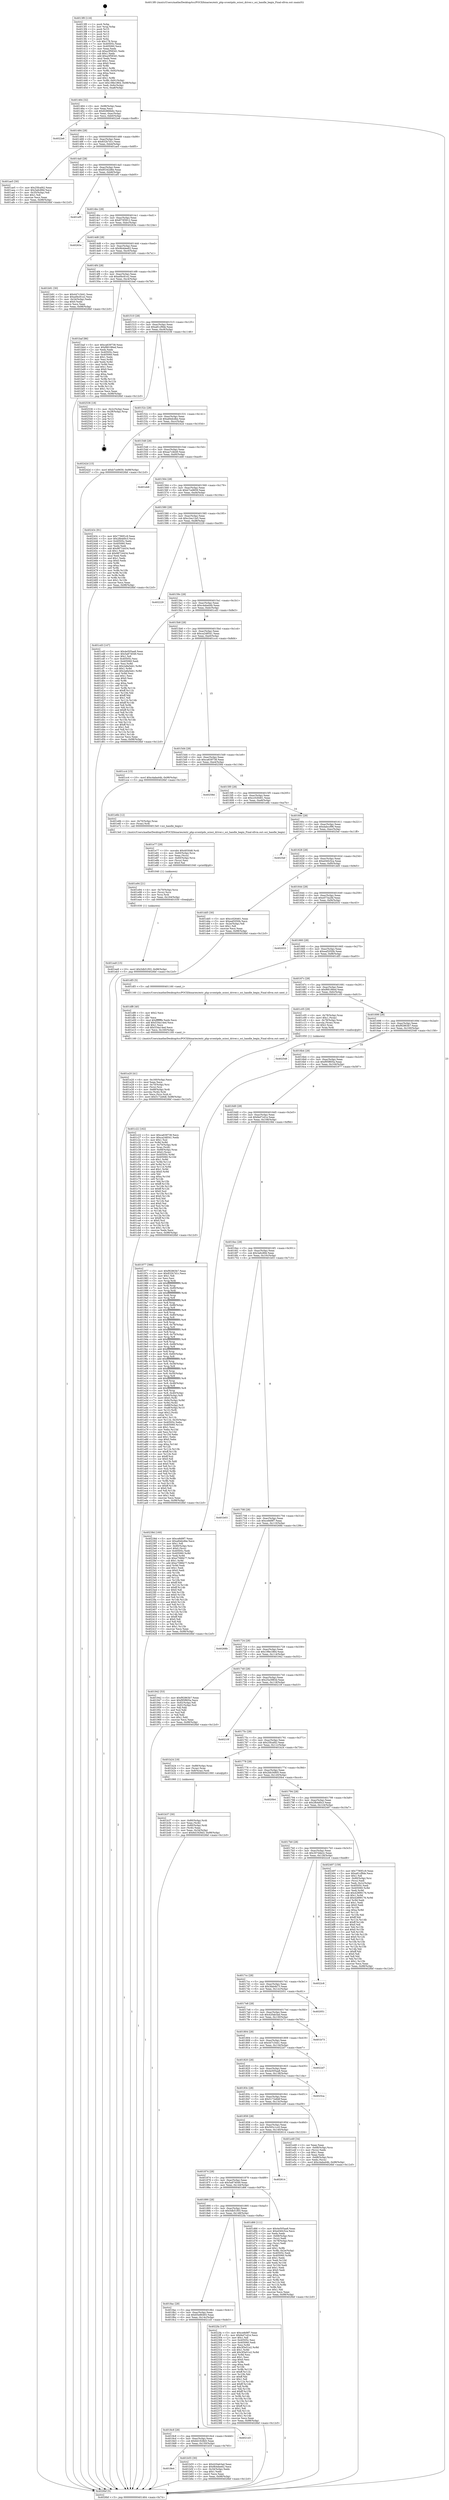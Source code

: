 digraph "0x4013f0" {
  label = "0x4013f0 (/mnt/c/Users/mathe/Desktop/tcc/POCII/binaries/extr_php-srcextpdo_ocioci_driver.c_oci_handle_begin_Final-ollvm.out::main(0))"
  labelloc = "t"
  node[shape=record]

  Entry [label="",width=0.3,height=0.3,shape=circle,fillcolor=black,style=filled]
  "0x401464" [label="{
     0x401464 [32]\l
     | [instrs]\l
     &nbsp;&nbsp;0x401464 \<+6\>: mov -0x98(%rbp),%eax\l
     &nbsp;&nbsp;0x40146a \<+2\>: mov %eax,%ecx\l
     &nbsp;&nbsp;0x40146c \<+6\>: sub $0x82866b6c,%ecx\l
     &nbsp;&nbsp;0x401472 \<+6\>: mov %eax,-0xac(%rbp)\l
     &nbsp;&nbsp;0x401478 \<+6\>: mov %ecx,-0xb0(%rbp)\l
     &nbsp;&nbsp;0x40147e \<+6\>: je 00000000004022e6 \<main+0xef6\>\l
  }"]
  "0x4022e6" [label="{
     0x4022e6\l
  }", style=dashed]
  "0x401484" [label="{
     0x401484 [28]\l
     | [instrs]\l
     &nbsp;&nbsp;0x401484 \<+5\>: jmp 0000000000401489 \<main+0x99\>\l
     &nbsp;&nbsp;0x401489 \<+6\>: mov -0xac(%rbp),%eax\l
     &nbsp;&nbsp;0x40148f \<+5\>: sub $0x832b7d1c,%eax\l
     &nbsp;&nbsp;0x401494 \<+6\>: mov %eax,-0xb4(%rbp)\l
     &nbsp;&nbsp;0x40149a \<+6\>: je 0000000000401ae5 \<main+0x6f5\>\l
  }"]
  Exit [label="",width=0.3,height=0.3,shape=circle,fillcolor=black,style=filled,peripheries=2]
  "0x401ae5" [label="{
     0x401ae5 [30]\l
     | [instrs]\l
     &nbsp;&nbsp;0x401ae5 \<+5\>: mov $0x25fcaf42,%eax\l
     &nbsp;&nbsp;0x401aea \<+5\>: mov $0x3a6c89d,%ecx\l
     &nbsp;&nbsp;0x401aef \<+3\>: mov -0x35(%rbp),%dl\l
     &nbsp;&nbsp;0x401af2 \<+3\>: test $0x1,%dl\l
     &nbsp;&nbsp;0x401af5 \<+3\>: cmovne %ecx,%eax\l
     &nbsp;&nbsp;0x401af8 \<+6\>: mov %eax,-0x98(%rbp)\l
     &nbsp;&nbsp;0x401afe \<+5\>: jmp 00000000004026bf \<main+0x12cf\>\l
  }"]
  "0x4014a0" [label="{
     0x4014a0 [28]\l
     | [instrs]\l
     &nbsp;&nbsp;0x4014a0 \<+5\>: jmp 00000000004014a5 \<main+0xb5\>\l
     &nbsp;&nbsp;0x4014a5 \<+6\>: mov -0xac(%rbp),%eax\l
     &nbsp;&nbsp;0x4014ab \<+5\>: sub $0x85342d6e,%eax\l
     &nbsp;&nbsp;0x4014b0 \<+6\>: mov %eax,-0xb8(%rbp)\l
     &nbsp;&nbsp;0x4014b6 \<+6\>: je 0000000000401ef5 \<main+0xb05\>\l
  }"]
  "0x401ea9" [label="{
     0x401ea9 [15]\l
     | [instrs]\l
     &nbsp;&nbsp;0x401ea9 \<+10\>: movl $0x5db51f03,-0x98(%rbp)\l
     &nbsp;&nbsp;0x401eb3 \<+5\>: jmp 00000000004026bf \<main+0x12cf\>\l
  }"]
  "0x401ef5" [label="{
     0x401ef5\l
  }", style=dashed]
  "0x4014bc" [label="{
     0x4014bc [28]\l
     | [instrs]\l
     &nbsp;&nbsp;0x4014bc \<+5\>: jmp 00000000004014c1 \<main+0xd1\>\l
     &nbsp;&nbsp;0x4014c1 \<+6\>: mov -0xac(%rbp),%eax\l
     &nbsp;&nbsp;0x4014c7 \<+5\>: sub $0x873f3912,%eax\l
     &nbsp;&nbsp;0x4014cc \<+6\>: mov %eax,-0xbc(%rbp)\l
     &nbsp;&nbsp;0x4014d2 \<+6\>: je 000000000040263e \<main+0x124e\>\l
  }"]
  "0x401e94" [label="{
     0x401e94 [21]\l
     | [instrs]\l
     &nbsp;&nbsp;0x401e94 \<+4\>: mov -0x70(%rbp),%rcx\l
     &nbsp;&nbsp;0x401e98 \<+3\>: mov (%rcx),%rcx\l
     &nbsp;&nbsp;0x401e9b \<+3\>: mov %rcx,%rdi\l
     &nbsp;&nbsp;0x401e9e \<+6\>: mov %eax,-0x164(%rbp)\l
     &nbsp;&nbsp;0x401ea4 \<+5\>: call 0000000000401030 \<free@plt\>\l
     | [calls]\l
     &nbsp;&nbsp;0x401030 \{1\} (unknown)\l
  }"]
  "0x40263e" [label="{
     0x40263e\l
  }", style=dashed]
  "0x4014d8" [label="{
     0x4014d8 [28]\l
     | [instrs]\l
     &nbsp;&nbsp;0x4014d8 \<+5\>: jmp 00000000004014dd \<main+0xed\>\l
     &nbsp;&nbsp;0x4014dd \<+6\>: mov -0xac(%rbp),%eax\l
     &nbsp;&nbsp;0x4014e3 \<+5\>: sub $0x9b4dee62,%eax\l
     &nbsp;&nbsp;0x4014e8 \<+6\>: mov %eax,-0xc0(%rbp)\l
     &nbsp;&nbsp;0x4014ee \<+6\>: je 0000000000401b91 \<main+0x7a1\>\l
  }"]
  "0x401e77" [label="{
     0x401e77 [29]\l
     | [instrs]\l
     &nbsp;&nbsp;0x401e77 \<+10\>: movabs $0x4030d6,%rdi\l
     &nbsp;&nbsp;0x401e81 \<+4\>: mov -0x60(%rbp),%rcx\l
     &nbsp;&nbsp;0x401e85 \<+2\>: mov %eax,(%rcx)\l
     &nbsp;&nbsp;0x401e87 \<+4\>: mov -0x60(%rbp),%rcx\l
     &nbsp;&nbsp;0x401e8b \<+2\>: mov (%rcx),%esi\l
     &nbsp;&nbsp;0x401e8d \<+2\>: mov $0x0,%al\l
     &nbsp;&nbsp;0x401e8f \<+5\>: call 0000000000401040 \<printf@plt\>\l
     | [calls]\l
     &nbsp;&nbsp;0x401040 \{1\} (unknown)\l
  }"]
  "0x401b91" [label="{
     0x401b91 [30]\l
     | [instrs]\l
     &nbsp;&nbsp;0x401b91 \<+5\>: mov $0x447c3441,%eax\l
     &nbsp;&nbsp;0x401b96 \<+5\>: mov $0xa0bc81e2,%ecx\l
     &nbsp;&nbsp;0x401b9b \<+3\>: mov -0x34(%rbp),%edx\l
     &nbsp;&nbsp;0x401b9e \<+3\>: cmp $0x0,%edx\l
     &nbsp;&nbsp;0x401ba1 \<+3\>: cmove %ecx,%eax\l
     &nbsp;&nbsp;0x401ba4 \<+6\>: mov %eax,-0x98(%rbp)\l
     &nbsp;&nbsp;0x401baa \<+5\>: jmp 00000000004026bf \<main+0x12cf\>\l
  }"]
  "0x4014f4" [label="{
     0x4014f4 [28]\l
     | [instrs]\l
     &nbsp;&nbsp;0x4014f4 \<+5\>: jmp 00000000004014f9 \<main+0x109\>\l
     &nbsp;&nbsp;0x4014f9 \<+6\>: mov -0xac(%rbp),%eax\l
     &nbsp;&nbsp;0x4014ff \<+5\>: sub $0xa0bc81e2,%eax\l
     &nbsp;&nbsp;0x401504 \<+6\>: mov %eax,-0xc4(%rbp)\l
     &nbsp;&nbsp;0x40150a \<+6\>: je 0000000000401baf \<main+0x7bf\>\l
  }"]
  "0x401e20" [label="{
     0x401e20 [41]\l
     | [instrs]\l
     &nbsp;&nbsp;0x401e20 \<+6\>: mov -0x160(%rbp),%ecx\l
     &nbsp;&nbsp;0x401e26 \<+3\>: imul %eax,%ecx\l
     &nbsp;&nbsp;0x401e29 \<+4\>: mov -0x70(%rbp),%rsi\l
     &nbsp;&nbsp;0x401e2d \<+3\>: mov (%rsi),%rsi\l
     &nbsp;&nbsp;0x401e30 \<+4\>: mov -0x68(%rbp),%rdi\l
     &nbsp;&nbsp;0x401e34 \<+3\>: movslq (%rdi),%rdi\l
     &nbsp;&nbsp;0x401e37 \<+3\>: mov %ecx,(%rsi,%rdi,4)\l
     &nbsp;&nbsp;0x401e3a \<+10\>: movl $0x5172e6df,-0x98(%rbp)\l
     &nbsp;&nbsp;0x401e44 \<+5\>: jmp 00000000004026bf \<main+0x12cf\>\l
  }"]
  "0x401baf" [label="{
     0x401baf [86]\l
     | [instrs]\l
     &nbsp;&nbsp;0x401baf \<+5\>: mov $0xca639738,%eax\l
     &nbsp;&nbsp;0x401bb4 \<+5\>: mov $0xf66186ed,%ecx\l
     &nbsp;&nbsp;0x401bb9 \<+2\>: xor %edx,%edx\l
     &nbsp;&nbsp;0x401bbb \<+7\>: mov 0x40505c,%esi\l
     &nbsp;&nbsp;0x401bc2 \<+7\>: mov 0x405060,%edi\l
     &nbsp;&nbsp;0x401bc9 \<+3\>: sub $0x1,%edx\l
     &nbsp;&nbsp;0x401bcc \<+3\>: mov %esi,%r8d\l
     &nbsp;&nbsp;0x401bcf \<+3\>: add %edx,%r8d\l
     &nbsp;&nbsp;0x401bd2 \<+4\>: imul %r8d,%esi\l
     &nbsp;&nbsp;0x401bd6 \<+3\>: and $0x1,%esi\l
     &nbsp;&nbsp;0x401bd9 \<+3\>: cmp $0x0,%esi\l
     &nbsp;&nbsp;0x401bdc \<+4\>: sete %r9b\l
     &nbsp;&nbsp;0x401be0 \<+3\>: cmp $0xa,%edi\l
     &nbsp;&nbsp;0x401be3 \<+4\>: setl %r10b\l
     &nbsp;&nbsp;0x401be7 \<+3\>: mov %r9b,%r11b\l
     &nbsp;&nbsp;0x401bea \<+3\>: and %r10b,%r11b\l
     &nbsp;&nbsp;0x401bed \<+3\>: xor %r10b,%r9b\l
     &nbsp;&nbsp;0x401bf0 \<+3\>: or %r9b,%r11b\l
     &nbsp;&nbsp;0x401bf3 \<+4\>: test $0x1,%r11b\l
     &nbsp;&nbsp;0x401bf7 \<+3\>: cmovne %ecx,%eax\l
     &nbsp;&nbsp;0x401bfa \<+6\>: mov %eax,-0x98(%rbp)\l
     &nbsp;&nbsp;0x401c00 \<+5\>: jmp 00000000004026bf \<main+0x12cf\>\l
  }"]
  "0x401510" [label="{
     0x401510 [28]\l
     | [instrs]\l
     &nbsp;&nbsp;0x401510 \<+5\>: jmp 0000000000401515 \<main+0x125\>\l
     &nbsp;&nbsp;0x401515 \<+6\>: mov -0xac(%rbp),%eax\l
     &nbsp;&nbsp;0x40151b \<+5\>: sub $0xa81cf9de,%eax\l
     &nbsp;&nbsp;0x401520 \<+6\>: mov %eax,-0xc8(%rbp)\l
     &nbsp;&nbsp;0x401526 \<+6\>: je 0000000000402536 \<main+0x1146\>\l
  }"]
  "0x401df8" [label="{
     0x401df8 [40]\l
     | [instrs]\l
     &nbsp;&nbsp;0x401df8 \<+5\>: mov $0x2,%ecx\l
     &nbsp;&nbsp;0x401dfd \<+1\>: cltd\l
     &nbsp;&nbsp;0x401dfe \<+2\>: idiv %ecx\l
     &nbsp;&nbsp;0x401e00 \<+6\>: imul $0xfffffffe,%edx,%ecx\l
     &nbsp;&nbsp;0x401e06 \<+6\>: add $0x534a14ed,%ecx\l
     &nbsp;&nbsp;0x401e0c \<+3\>: add $0x1,%ecx\l
     &nbsp;&nbsp;0x401e0f \<+6\>: sub $0x534a14ed,%ecx\l
     &nbsp;&nbsp;0x401e15 \<+6\>: mov %ecx,-0x160(%rbp)\l
     &nbsp;&nbsp;0x401e1b \<+5\>: call 0000000000401160 \<next_i\>\l
     | [calls]\l
     &nbsp;&nbsp;0x401160 \{1\} (/mnt/c/Users/mathe/Desktop/tcc/POCII/binaries/extr_php-srcextpdo_ocioci_driver.c_oci_handle_begin_Final-ollvm.out::next_i)\l
  }"]
  "0x402536" [label="{
     0x402536 [18]\l
     | [instrs]\l
     &nbsp;&nbsp;0x402536 \<+3\>: mov -0x2c(%rbp),%eax\l
     &nbsp;&nbsp;0x402539 \<+4\>: lea -0x28(%rbp),%rsp\l
     &nbsp;&nbsp;0x40253d \<+1\>: pop %rbx\l
     &nbsp;&nbsp;0x40253e \<+2\>: pop %r12\l
     &nbsp;&nbsp;0x402540 \<+2\>: pop %r13\l
     &nbsp;&nbsp;0x402542 \<+2\>: pop %r14\l
     &nbsp;&nbsp;0x402544 \<+2\>: pop %r15\l
     &nbsp;&nbsp;0x402546 \<+1\>: pop %rbp\l
     &nbsp;&nbsp;0x402547 \<+1\>: ret\l
  }"]
  "0x40152c" [label="{
     0x40152c [28]\l
     | [instrs]\l
     &nbsp;&nbsp;0x40152c \<+5\>: jmp 0000000000401531 \<main+0x141\>\l
     &nbsp;&nbsp;0x401531 \<+6\>: mov -0xac(%rbp),%eax\l
     &nbsp;&nbsp;0x401537 \<+5\>: sub $0xa84dcdbe,%eax\l
     &nbsp;&nbsp;0x40153c \<+6\>: mov %eax,-0xcc(%rbp)\l
     &nbsp;&nbsp;0x401542 \<+6\>: je 000000000040242d \<main+0x103d\>\l
  }"]
  "0x401c22" [label="{
     0x401c22 [162]\l
     | [instrs]\l
     &nbsp;&nbsp;0x401c22 \<+5\>: mov $0xca639738,%ecx\l
     &nbsp;&nbsp;0x401c27 \<+5\>: mov $0xca248541,%edx\l
     &nbsp;&nbsp;0x401c2c \<+3\>: mov $0x1,%sil\l
     &nbsp;&nbsp;0x401c2f \<+3\>: xor %r8d,%r8d\l
     &nbsp;&nbsp;0x401c32 \<+4\>: mov -0x70(%rbp),%rdi\l
     &nbsp;&nbsp;0x401c36 \<+3\>: mov %rax,(%rdi)\l
     &nbsp;&nbsp;0x401c39 \<+4\>: mov -0x68(%rbp),%rax\l
     &nbsp;&nbsp;0x401c3d \<+6\>: movl $0x0,(%rax)\l
     &nbsp;&nbsp;0x401c43 \<+8\>: mov 0x40505c,%r9d\l
     &nbsp;&nbsp;0x401c4b \<+8\>: mov 0x405060,%r10d\l
     &nbsp;&nbsp;0x401c53 \<+4\>: sub $0x1,%r8d\l
     &nbsp;&nbsp;0x401c57 \<+3\>: mov %r9d,%r11d\l
     &nbsp;&nbsp;0x401c5a \<+3\>: add %r8d,%r11d\l
     &nbsp;&nbsp;0x401c5d \<+4\>: imul %r11d,%r9d\l
     &nbsp;&nbsp;0x401c61 \<+4\>: and $0x1,%r9d\l
     &nbsp;&nbsp;0x401c65 \<+4\>: cmp $0x0,%r9d\l
     &nbsp;&nbsp;0x401c69 \<+3\>: sete %bl\l
     &nbsp;&nbsp;0x401c6c \<+4\>: cmp $0xa,%r10d\l
     &nbsp;&nbsp;0x401c70 \<+4\>: setl %r14b\l
     &nbsp;&nbsp;0x401c74 \<+3\>: mov %bl,%r15b\l
     &nbsp;&nbsp;0x401c77 \<+4\>: xor $0xff,%r15b\l
     &nbsp;&nbsp;0x401c7b \<+3\>: mov %r14b,%r12b\l
     &nbsp;&nbsp;0x401c7e \<+4\>: xor $0xff,%r12b\l
     &nbsp;&nbsp;0x401c82 \<+4\>: xor $0x0,%sil\l
     &nbsp;&nbsp;0x401c86 \<+3\>: mov %r15b,%r13b\l
     &nbsp;&nbsp;0x401c89 \<+4\>: and $0x0,%r13b\l
     &nbsp;&nbsp;0x401c8d \<+3\>: and %sil,%bl\l
     &nbsp;&nbsp;0x401c90 \<+3\>: mov %r12b,%al\l
     &nbsp;&nbsp;0x401c93 \<+2\>: and $0x0,%al\l
     &nbsp;&nbsp;0x401c95 \<+3\>: and %sil,%r14b\l
     &nbsp;&nbsp;0x401c98 \<+3\>: or %bl,%r13b\l
     &nbsp;&nbsp;0x401c9b \<+3\>: or %r14b,%al\l
     &nbsp;&nbsp;0x401c9e \<+3\>: xor %al,%r13b\l
     &nbsp;&nbsp;0x401ca1 \<+3\>: or %r12b,%r15b\l
     &nbsp;&nbsp;0x401ca4 \<+4\>: xor $0xff,%r15b\l
     &nbsp;&nbsp;0x401ca8 \<+4\>: or $0x0,%sil\l
     &nbsp;&nbsp;0x401cac \<+3\>: and %sil,%r15b\l
     &nbsp;&nbsp;0x401caf \<+3\>: or %r15b,%r13b\l
     &nbsp;&nbsp;0x401cb2 \<+4\>: test $0x1,%r13b\l
     &nbsp;&nbsp;0x401cb6 \<+3\>: cmovne %edx,%ecx\l
     &nbsp;&nbsp;0x401cb9 \<+6\>: mov %ecx,-0x98(%rbp)\l
     &nbsp;&nbsp;0x401cbf \<+5\>: jmp 00000000004026bf \<main+0x12cf\>\l
  }"]
  "0x40242d" [label="{
     0x40242d [15]\l
     | [instrs]\l
     &nbsp;&nbsp;0x40242d \<+10\>: movl $0xb7ce9659,-0x98(%rbp)\l
     &nbsp;&nbsp;0x402437 \<+5\>: jmp 00000000004026bf \<main+0x12cf\>\l
  }"]
  "0x401548" [label="{
     0x401548 [28]\l
     | [instrs]\l
     &nbsp;&nbsp;0x401548 \<+5\>: jmp 000000000040154d \<main+0x15d\>\l
     &nbsp;&nbsp;0x40154d \<+6\>: mov -0xac(%rbp),%eax\l
     &nbsp;&nbsp;0x401553 \<+5\>: sub $0xaa7c4b49,%eax\l
     &nbsp;&nbsp;0x401558 \<+6\>: mov %eax,-0xd0(%rbp)\l
     &nbsp;&nbsp;0x40155e \<+6\>: je 0000000000401eb8 \<main+0xac8\>\l
  }"]
  "0x4018e4" [label="{
     0x4018e4\l
  }", style=dashed]
  "0x401eb8" [label="{
     0x401eb8\l
  }", style=dashed]
  "0x401564" [label="{
     0x401564 [28]\l
     | [instrs]\l
     &nbsp;&nbsp;0x401564 \<+5\>: jmp 0000000000401569 \<main+0x179\>\l
     &nbsp;&nbsp;0x401569 \<+6\>: mov -0xac(%rbp),%eax\l
     &nbsp;&nbsp;0x40156f \<+5\>: sub $0xb7ce9659,%eax\l
     &nbsp;&nbsp;0x401574 \<+6\>: mov %eax,-0xd4(%rbp)\l
     &nbsp;&nbsp;0x40157a \<+6\>: je 000000000040243c \<main+0x104c\>\l
  }"]
  "0x401b55" [label="{
     0x401b55 [30]\l
     | [instrs]\l
     &nbsp;&nbsp;0x401b55 \<+5\>: mov $0x420ab3ad,%eax\l
     &nbsp;&nbsp;0x401b5a \<+5\>: mov $0x9b4dee62,%ecx\l
     &nbsp;&nbsp;0x401b5f \<+3\>: mov -0x34(%rbp),%edx\l
     &nbsp;&nbsp;0x401b62 \<+3\>: cmp $0x1,%edx\l
     &nbsp;&nbsp;0x401b65 \<+3\>: cmovl %ecx,%eax\l
     &nbsp;&nbsp;0x401b68 \<+6\>: mov %eax,-0x98(%rbp)\l
     &nbsp;&nbsp;0x401b6e \<+5\>: jmp 00000000004026bf \<main+0x12cf\>\l
  }"]
  "0x40243c" [label="{
     0x40243c [91]\l
     | [instrs]\l
     &nbsp;&nbsp;0x40243c \<+5\>: mov $0x7780f1c9,%eax\l
     &nbsp;&nbsp;0x402441 \<+5\>: mov $0x2fb4d0c3,%ecx\l
     &nbsp;&nbsp;0x402446 \<+7\>: mov 0x40505c,%edx\l
     &nbsp;&nbsp;0x40244d \<+7\>: mov 0x405060,%esi\l
     &nbsp;&nbsp;0x402454 \<+2\>: mov %edx,%edi\l
     &nbsp;&nbsp;0x402456 \<+6\>: add $0x98724434,%edi\l
     &nbsp;&nbsp;0x40245c \<+3\>: sub $0x1,%edi\l
     &nbsp;&nbsp;0x40245f \<+6\>: sub $0x98724434,%edi\l
     &nbsp;&nbsp;0x402465 \<+3\>: imul %edi,%edx\l
     &nbsp;&nbsp;0x402468 \<+3\>: and $0x1,%edx\l
     &nbsp;&nbsp;0x40246b \<+3\>: cmp $0x0,%edx\l
     &nbsp;&nbsp;0x40246e \<+4\>: sete %r8b\l
     &nbsp;&nbsp;0x402472 \<+3\>: cmp $0xa,%esi\l
     &nbsp;&nbsp;0x402475 \<+4\>: setl %r9b\l
     &nbsp;&nbsp;0x402479 \<+3\>: mov %r8b,%r10b\l
     &nbsp;&nbsp;0x40247c \<+3\>: and %r9b,%r10b\l
     &nbsp;&nbsp;0x40247f \<+3\>: xor %r9b,%r8b\l
     &nbsp;&nbsp;0x402482 \<+3\>: or %r8b,%r10b\l
     &nbsp;&nbsp;0x402485 \<+4\>: test $0x1,%r10b\l
     &nbsp;&nbsp;0x402489 \<+3\>: cmovne %ecx,%eax\l
     &nbsp;&nbsp;0x40248c \<+6\>: mov %eax,-0x98(%rbp)\l
     &nbsp;&nbsp;0x402492 \<+5\>: jmp 00000000004026bf \<main+0x12cf\>\l
  }"]
  "0x401580" [label="{
     0x401580 [28]\l
     | [instrs]\l
     &nbsp;&nbsp;0x401580 \<+5\>: jmp 0000000000401585 \<main+0x195\>\l
     &nbsp;&nbsp;0x401585 \<+6\>: mov -0xac(%rbp),%eax\l
     &nbsp;&nbsp;0x40158b \<+5\>: sub $0xc2ee12e5,%eax\l
     &nbsp;&nbsp;0x401590 \<+6\>: mov %eax,-0xd8(%rbp)\l
     &nbsp;&nbsp;0x401596 \<+6\>: je 0000000000402229 \<main+0xe39\>\l
  }"]
  "0x4018c8" [label="{
     0x4018c8 [28]\l
     | [instrs]\l
     &nbsp;&nbsp;0x4018c8 \<+5\>: jmp 00000000004018cd \<main+0x4dd\>\l
     &nbsp;&nbsp;0x4018cd \<+6\>: mov -0xac(%rbp),%eax\l
     &nbsp;&nbsp;0x4018d3 \<+5\>: sub $0x6d1928d3,%eax\l
     &nbsp;&nbsp;0x4018d8 \<+6\>: mov %eax,-0x150(%rbp)\l
     &nbsp;&nbsp;0x4018de \<+6\>: je 0000000000401b55 \<main+0x765\>\l
  }"]
  "0x402229" [label="{
     0x402229\l
  }", style=dashed]
  "0x40159c" [label="{
     0x40159c [28]\l
     | [instrs]\l
     &nbsp;&nbsp;0x40159c \<+5\>: jmp 00000000004015a1 \<main+0x1b1\>\l
     &nbsp;&nbsp;0x4015a1 \<+6\>: mov -0xac(%rbp),%eax\l
     &nbsp;&nbsp;0x4015a7 \<+5\>: sub $0xc4aba44b,%eax\l
     &nbsp;&nbsp;0x4015ac \<+6\>: mov %eax,-0xdc(%rbp)\l
     &nbsp;&nbsp;0x4015b2 \<+6\>: je 0000000000401cd3 \<main+0x8e3\>\l
  }"]
  "0x4021d3" [label="{
     0x4021d3\l
  }", style=dashed]
  "0x401cd3" [label="{
     0x401cd3 [147]\l
     | [instrs]\l
     &nbsp;&nbsp;0x401cd3 \<+5\>: mov $0x4e505aa8,%eax\l
     &nbsp;&nbsp;0x401cd8 \<+5\>: mov $0x5a874049,%ecx\l
     &nbsp;&nbsp;0x401cdd \<+2\>: mov $0x1,%dl\l
     &nbsp;&nbsp;0x401cdf \<+7\>: mov 0x40505c,%esi\l
     &nbsp;&nbsp;0x401ce6 \<+7\>: mov 0x405060,%edi\l
     &nbsp;&nbsp;0x401ced \<+3\>: mov %esi,%r8d\l
     &nbsp;&nbsp;0x401cf0 \<+7\>: sub $0x2a8a5eb1,%r8d\l
     &nbsp;&nbsp;0x401cf7 \<+4\>: sub $0x1,%r8d\l
     &nbsp;&nbsp;0x401cfb \<+7\>: add $0x2a8a5eb1,%r8d\l
     &nbsp;&nbsp;0x401d02 \<+4\>: imul %r8d,%esi\l
     &nbsp;&nbsp;0x401d06 \<+3\>: and $0x1,%esi\l
     &nbsp;&nbsp;0x401d09 \<+3\>: cmp $0x0,%esi\l
     &nbsp;&nbsp;0x401d0c \<+4\>: sete %r9b\l
     &nbsp;&nbsp;0x401d10 \<+3\>: cmp $0xa,%edi\l
     &nbsp;&nbsp;0x401d13 \<+4\>: setl %r10b\l
     &nbsp;&nbsp;0x401d17 \<+3\>: mov %r9b,%r11b\l
     &nbsp;&nbsp;0x401d1a \<+4\>: xor $0xff,%r11b\l
     &nbsp;&nbsp;0x401d1e \<+3\>: mov %r10b,%bl\l
     &nbsp;&nbsp;0x401d21 \<+3\>: xor $0xff,%bl\l
     &nbsp;&nbsp;0x401d24 \<+3\>: xor $0x1,%dl\l
     &nbsp;&nbsp;0x401d27 \<+3\>: mov %r11b,%r14b\l
     &nbsp;&nbsp;0x401d2a \<+4\>: and $0xff,%r14b\l
     &nbsp;&nbsp;0x401d2e \<+3\>: and %dl,%r9b\l
     &nbsp;&nbsp;0x401d31 \<+3\>: mov %bl,%r15b\l
     &nbsp;&nbsp;0x401d34 \<+4\>: and $0xff,%r15b\l
     &nbsp;&nbsp;0x401d38 \<+3\>: and %dl,%r10b\l
     &nbsp;&nbsp;0x401d3b \<+3\>: or %r9b,%r14b\l
     &nbsp;&nbsp;0x401d3e \<+3\>: or %r10b,%r15b\l
     &nbsp;&nbsp;0x401d41 \<+3\>: xor %r15b,%r14b\l
     &nbsp;&nbsp;0x401d44 \<+3\>: or %bl,%r11b\l
     &nbsp;&nbsp;0x401d47 \<+4\>: xor $0xff,%r11b\l
     &nbsp;&nbsp;0x401d4b \<+3\>: or $0x1,%dl\l
     &nbsp;&nbsp;0x401d4e \<+3\>: and %dl,%r11b\l
     &nbsp;&nbsp;0x401d51 \<+3\>: or %r11b,%r14b\l
     &nbsp;&nbsp;0x401d54 \<+4\>: test $0x1,%r14b\l
     &nbsp;&nbsp;0x401d58 \<+3\>: cmovne %ecx,%eax\l
     &nbsp;&nbsp;0x401d5b \<+6\>: mov %eax,-0x98(%rbp)\l
     &nbsp;&nbsp;0x401d61 \<+5\>: jmp 00000000004026bf \<main+0x12cf\>\l
  }"]
  "0x4015b8" [label="{
     0x4015b8 [28]\l
     | [instrs]\l
     &nbsp;&nbsp;0x4015b8 \<+5\>: jmp 00000000004015bd \<main+0x1cd\>\l
     &nbsp;&nbsp;0x4015bd \<+6\>: mov -0xac(%rbp),%eax\l
     &nbsp;&nbsp;0x4015c3 \<+5\>: sub $0xca248541,%eax\l
     &nbsp;&nbsp;0x4015c8 \<+6\>: mov %eax,-0xe0(%rbp)\l
     &nbsp;&nbsp;0x4015ce \<+6\>: je 0000000000401cc4 \<main+0x8d4\>\l
  }"]
  "0x4018ac" [label="{
     0x4018ac [28]\l
     | [instrs]\l
     &nbsp;&nbsp;0x4018ac \<+5\>: jmp 00000000004018b1 \<main+0x4c1\>\l
     &nbsp;&nbsp;0x4018b1 \<+6\>: mov -0xac(%rbp),%eax\l
     &nbsp;&nbsp;0x4018b7 \<+5\>: sub $0x65e86493,%eax\l
     &nbsp;&nbsp;0x4018bc \<+6\>: mov %eax,-0x14c(%rbp)\l
     &nbsp;&nbsp;0x4018c2 \<+6\>: je 00000000004021d3 \<main+0xde3\>\l
  }"]
  "0x401cc4" [label="{
     0x401cc4 [15]\l
     | [instrs]\l
     &nbsp;&nbsp;0x401cc4 \<+10\>: movl $0xc4aba44b,-0x98(%rbp)\l
     &nbsp;&nbsp;0x401cce \<+5\>: jmp 00000000004026bf \<main+0x12cf\>\l
  }"]
  "0x4015d4" [label="{
     0x4015d4 [28]\l
     | [instrs]\l
     &nbsp;&nbsp;0x4015d4 \<+5\>: jmp 00000000004015d9 \<main+0x1e9\>\l
     &nbsp;&nbsp;0x4015d9 \<+6\>: mov -0xac(%rbp),%eax\l
     &nbsp;&nbsp;0x4015df \<+5\>: sub $0xca639738,%eax\l
     &nbsp;&nbsp;0x4015e4 \<+6\>: mov %eax,-0xe4(%rbp)\l
     &nbsp;&nbsp;0x4015ea \<+6\>: je 000000000040258d \<main+0x119d\>\l
  }"]
  "0x4022fa" [label="{
     0x4022fa [147]\l
     | [instrs]\l
     &nbsp;&nbsp;0x4022fa \<+5\>: mov $0xce8d9f7,%eax\l
     &nbsp;&nbsp;0x4022ff \<+5\>: mov $0xfed7cd1e,%ecx\l
     &nbsp;&nbsp;0x402304 \<+2\>: mov $0x1,%dl\l
     &nbsp;&nbsp;0x402306 \<+7\>: mov 0x40505c,%esi\l
     &nbsp;&nbsp;0x40230d \<+7\>: mov 0x405060,%edi\l
     &nbsp;&nbsp;0x402314 \<+3\>: mov %esi,%r8d\l
     &nbsp;&nbsp;0x402317 \<+7\>: sub $0x3f3e51e2,%r8d\l
     &nbsp;&nbsp;0x40231e \<+4\>: sub $0x1,%r8d\l
     &nbsp;&nbsp;0x402322 \<+7\>: add $0x3f3e51e2,%r8d\l
     &nbsp;&nbsp;0x402329 \<+4\>: imul %r8d,%esi\l
     &nbsp;&nbsp;0x40232d \<+3\>: and $0x1,%esi\l
     &nbsp;&nbsp;0x402330 \<+3\>: cmp $0x0,%esi\l
     &nbsp;&nbsp;0x402333 \<+4\>: sete %r9b\l
     &nbsp;&nbsp;0x402337 \<+3\>: cmp $0xa,%edi\l
     &nbsp;&nbsp;0x40233a \<+4\>: setl %r10b\l
     &nbsp;&nbsp;0x40233e \<+3\>: mov %r9b,%r11b\l
     &nbsp;&nbsp;0x402341 \<+4\>: xor $0xff,%r11b\l
     &nbsp;&nbsp;0x402345 \<+3\>: mov %r10b,%bl\l
     &nbsp;&nbsp;0x402348 \<+3\>: xor $0xff,%bl\l
     &nbsp;&nbsp;0x40234b \<+3\>: xor $0x1,%dl\l
     &nbsp;&nbsp;0x40234e \<+3\>: mov %r11b,%r14b\l
     &nbsp;&nbsp;0x402351 \<+4\>: and $0xff,%r14b\l
     &nbsp;&nbsp;0x402355 \<+3\>: and %dl,%r9b\l
     &nbsp;&nbsp;0x402358 \<+3\>: mov %bl,%r15b\l
     &nbsp;&nbsp;0x40235b \<+4\>: and $0xff,%r15b\l
     &nbsp;&nbsp;0x40235f \<+3\>: and %dl,%r10b\l
     &nbsp;&nbsp;0x402362 \<+3\>: or %r9b,%r14b\l
     &nbsp;&nbsp;0x402365 \<+3\>: or %r10b,%r15b\l
     &nbsp;&nbsp;0x402368 \<+3\>: xor %r15b,%r14b\l
     &nbsp;&nbsp;0x40236b \<+3\>: or %bl,%r11b\l
     &nbsp;&nbsp;0x40236e \<+4\>: xor $0xff,%r11b\l
     &nbsp;&nbsp;0x402372 \<+3\>: or $0x1,%dl\l
     &nbsp;&nbsp;0x402375 \<+3\>: and %dl,%r11b\l
     &nbsp;&nbsp;0x402378 \<+3\>: or %r11b,%r14b\l
     &nbsp;&nbsp;0x40237b \<+4\>: test $0x1,%r14b\l
     &nbsp;&nbsp;0x40237f \<+3\>: cmovne %ecx,%eax\l
     &nbsp;&nbsp;0x402382 \<+6\>: mov %eax,-0x98(%rbp)\l
     &nbsp;&nbsp;0x402388 \<+5\>: jmp 00000000004026bf \<main+0x12cf\>\l
  }"]
  "0x40258d" [label="{
     0x40258d\l
  }", style=dashed]
  "0x4015f0" [label="{
     0x4015f0 [28]\l
     | [instrs]\l
     &nbsp;&nbsp;0x4015f0 \<+5\>: jmp 00000000004015f5 \<main+0x205\>\l
     &nbsp;&nbsp;0x4015f5 \<+6\>: mov -0xac(%rbp),%eax\l
     &nbsp;&nbsp;0x4015fb \<+5\>: sub $0xcc026461,%eax\l
     &nbsp;&nbsp;0x401600 \<+6\>: mov %eax,-0xe8(%rbp)\l
     &nbsp;&nbsp;0x401606 \<+6\>: je 0000000000401e6b \<main+0xa7b\>\l
  }"]
  "0x401890" [label="{
     0x401890 [28]\l
     | [instrs]\l
     &nbsp;&nbsp;0x401890 \<+5\>: jmp 0000000000401895 \<main+0x4a5\>\l
     &nbsp;&nbsp;0x401895 \<+6\>: mov -0xac(%rbp),%eax\l
     &nbsp;&nbsp;0x40189b \<+5\>: sub $0x5db51f03,%eax\l
     &nbsp;&nbsp;0x4018a0 \<+6\>: mov %eax,-0x148(%rbp)\l
     &nbsp;&nbsp;0x4018a6 \<+6\>: je 00000000004022fa \<main+0xf0a\>\l
  }"]
  "0x401e6b" [label="{
     0x401e6b [12]\l
     | [instrs]\l
     &nbsp;&nbsp;0x401e6b \<+4\>: mov -0x70(%rbp),%rax\l
     &nbsp;&nbsp;0x401e6f \<+3\>: mov (%rax),%rdi\l
     &nbsp;&nbsp;0x401e72 \<+5\>: call 00000000004013e0 \<oci_handle_begin\>\l
     | [calls]\l
     &nbsp;&nbsp;0x4013e0 \{1\} (/mnt/c/Users/mathe/Desktop/tcc/POCII/binaries/extr_php-srcextpdo_ocioci_driver.c_oci_handle_begin_Final-ollvm.out::oci_handle_begin)\l
  }"]
  "0x40160c" [label="{
     0x40160c [28]\l
     | [instrs]\l
     &nbsp;&nbsp;0x40160c \<+5\>: jmp 0000000000401611 \<main+0x221\>\l
     &nbsp;&nbsp;0x401611 \<+6\>: mov -0xac(%rbp),%eax\l
     &nbsp;&nbsp;0x401617 \<+5\>: sub $0xdabccf96,%eax\l
     &nbsp;&nbsp;0x40161c \<+6\>: mov %eax,-0xec(%rbp)\l
     &nbsp;&nbsp;0x401622 \<+6\>: je 00000000004025ef \<main+0x11ff\>\l
  }"]
  "0x401d66" [label="{
     0x401d66 [111]\l
     | [instrs]\l
     &nbsp;&nbsp;0x401d66 \<+5\>: mov $0x4e505aa8,%eax\l
     &nbsp;&nbsp;0x401d6b \<+5\>: mov $0xe040c5ca,%ecx\l
     &nbsp;&nbsp;0x401d70 \<+2\>: xor %edx,%edx\l
     &nbsp;&nbsp;0x401d72 \<+4\>: mov -0x68(%rbp),%rsi\l
     &nbsp;&nbsp;0x401d76 \<+2\>: mov (%rsi),%edi\l
     &nbsp;&nbsp;0x401d78 \<+4\>: mov -0x78(%rbp),%rsi\l
     &nbsp;&nbsp;0x401d7c \<+2\>: cmp (%rsi),%edi\l
     &nbsp;&nbsp;0x401d7e \<+4\>: setl %r8b\l
     &nbsp;&nbsp;0x401d82 \<+4\>: and $0x1,%r8b\l
     &nbsp;&nbsp;0x401d86 \<+4\>: mov %r8b,-0x2e(%rbp)\l
     &nbsp;&nbsp;0x401d8a \<+7\>: mov 0x40505c,%edi\l
     &nbsp;&nbsp;0x401d91 \<+8\>: mov 0x405060,%r9d\l
     &nbsp;&nbsp;0x401d99 \<+3\>: sub $0x1,%edx\l
     &nbsp;&nbsp;0x401d9c \<+3\>: mov %edi,%r10d\l
     &nbsp;&nbsp;0x401d9f \<+3\>: add %edx,%r10d\l
     &nbsp;&nbsp;0x401da2 \<+4\>: imul %r10d,%edi\l
     &nbsp;&nbsp;0x401da6 \<+3\>: and $0x1,%edi\l
     &nbsp;&nbsp;0x401da9 \<+3\>: cmp $0x0,%edi\l
     &nbsp;&nbsp;0x401dac \<+4\>: sete %r8b\l
     &nbsp;&nbsp;0x401db0 \<+4\>: cmp $0xa,%r9d\l
     &nbsp;&nbsp;0x401db4 \<+4\>: setl %r11b\l
     &nbsp;&nbsp;0x401db8 \<+3\>: mov %r8b,%bl\l
     &nbsp;&nbsp;0x401dbb \<+3\>: and %r11b,%bl\l
     &nbsp;&nbsp;0x401dbe \<+3\>: xor %r11b,%r8b\l
     &nbsp;&nbsp;0x401dc1 \<+3\>: or %r8b,%bl\l
     &nbsp;&nbsp;0x401dc4 \<+3\>: test $0x1,%bl\l
     &nbsp;&nbsp;0x401dc7 \<+3\>: cmovne %ecx,%eax\l
     &nbsp;&nbsp;0x401dca \<+6\>: mov %eax,-0x98(%rbp)\l
     &nbsp;&nbsp;0x401dd0 \<+5\>: jmp 00000000004026bf \<main+0x12cf\>\l
  }"]
  "0x4025ef" [label="{
     0x4025ef\l
  }", style=dashed]
  "0x401628" [label="{
     0x401628 [28]\l
     | [instrs]\l
     &nbsp;&nbsp;0x401628 \<+5\>: jmp 000000000040162d \<main+0x23d\>\l
     &nbsp;&nbsp;0x40162d \<+6\>: mov -0xac(%rbp),%eax\l
     &nbsp;&nbsp;0x401633 \<+5\>: sub $0xe040c5ca,%eax\l
     &nbsp;&nbsp;0x401638 \<+6\>: mov %eax,-0xf0(%rbp)\l
     &nbsp;&nbsp;0x40163e \<+6\>: je 0000000000401dd5 \<main+0x9e5\>\l
  }"]
  "0x401874" [label="{
     0x401874 [28]\l
     | [instrs]\l
     &nbsp;&nbsp;0x401874 \<+5\>: jmp 0000000000401879 \<main+0x489\>\l
     &nbsp;&nbsp;0x401879 \<+6\>: mov -0xac(%rbp),%eax\l
     &nbsp;&nbsp;0x40187f \<+5\>: sub $0x5a874049,%eax\l
     &nbsp;&nbsp;0x401884 \<+6\>: mov %eax,-0x144(%rbp)\l
     &nbsp;&nbsp;0x40188a \<+6\>: je 0000000000401d66 \<main+0x976\>\l
  }"]
  "0x401dd5" [label="{
     0x401dd5 [30]\l
     | [instrs]\l
     &nbsp;&nbsp;0x401dd5 \<+5\>: mov $0xcc026461,%eax\l
     &nbsp;&nbsp;0x401dda \<+5\>: mov $0xeaf2050b,%ecx\l
     &nbsp;&nbsp;0x401ddf \<+3\>: mov -0x2e(%rbp),%dl\l
     &nbsp;&nbsp;0x401de2 \<+3\>: test $0x1,%dl\l
     &nbsp;&nbsp;0x401de5 \<+3\>: cmovne %ecx,%eax\l
     &nbsp;&nbsp;0x401de8 \<+6\>: mov %eax,-0x98(%rbp)\l
     &nbsp;&nbsp;0x401dee \<+5\>: jmp 00000000004026bf \<main+0x12cf\>\l
  }"]
  "0x401644" [label="{
     0x401644 [28]\l
     | [instrs]\l
     &nbsp;&nbsp;0x401644 \<+5\>: jmp 0000000000401649 \<main+0x259\>\l
     &nbsp;&nbsp;0x401649 \<+6\>: mov -0xac(%rbp),%eax\l
     &nbsp;&nbsp;0x40164f \<+5\>: sub $0xe073a2fd,%eax\l
     &nbsp;&nbsp;0x401654 \<+6\>: mov %eax,-0xf4(%rbp)\l
     &nbsp;&nbsp;0x40165a \<+6\>: je 0000000000402033 \<main+0xc43\>\l
  }"]
  "0x402614" [label="{
     0x402614\l
  }", style=dashed]
  "0x402033" [label="{
     0x402033\l
  }", style=dashed]
  "0x401660" [label="{
     0x401660 [28]\l
     | [instrs]\l
     &nbsp;&nbsp;0x401660 \<+5\>: jmp 0000000000401665 \<main+0x275\>\l
     &nbsp;&nbsp;0x401665 \<+6\>: mov -0xac(%rbp),%eax\l
     &nbsp;&nbsp;0x40166b \<+5\>: sub $0xeaf2050b,%eax\l
     &nbsp;&nbsp;0x401670 \<+6\>: mov %eax,-0xf8(%rbp)\l
     &nbsp;&nbsp;0x401676 \<+6\>: je 0000000000401df3 \<main+0xa03\>\l
  }"]
  "0x401858" [label="{
     0x401858 [28]\l
     | [instrs]\l
     &nbsp;&nbsp;0x401858 \<+5\>: jmp 000000000040185d \<main+0x46d\>\l
     &nbsp;&nbsp;0x40185d \<+6\>: mov -0xac(%rbp),%eax\l
     &nbsp;&nbsp;0x401863 \<+5\>: sub $0x593c1cc0,%eax\l
     &nbsp;&nbsp;0x401868 \<+6\>: mov %eax,-0x140(%rbp)\l
     &nbsp;&nbsp;0x40186e \<+6\>: je 0000000000402614 \<main+0x1224\>\l
  }"]
  "0x401df3" [label="{
     0x401df3 [5]\l
     | [instrs]\l
     &nbsp;&nbsp;0x401df3 \<+5\>: call 0000000000401160 \<next_i\>\l
     | [calls]\l
     &nbsp;&nbsp;0x401160 \{1\} (/mnt/c/Users/mathe/Desktop/tcc/POCII/binaries/extr_php-srcextpdo_ocioci_driver.c_oci_handle_begin_Final-ollvm.out::next_i)\l
  }"]
  "0x40167c" [label="{
     0x40167c [28]\l
     | [instrs]\l
     &nbsp;&nbsp;0x40167c \<+5\>: jmp 0000000000401681 \<main+0x291\>\l
     &nbsp;&nbsp;0x401681 \<+6\>: mov -0xac(%rbp),%eax\l
     &nbsp;&nbsp;0x401687 \<+5\>: sub $0xf66186ed,%eax\l
     &nbsp;&nbsp;0x40168c \<+6\>: mov %eax,-0xfc(%rbp)\l
     &nbsp;&nbsp;0x401692 \<+6\>: je 0000000000401c05 \<main+0x815\>\l
  }"]
  "0x401e49" [label="{
     0x401e49 [34]\l
     | [instrs]\l
     &nbsp;&nbsp;0x401e49 \<+2\>: xor %eax,%eax\l
     &nbsp;&nbsp;0x401e4b \<+4\>: mov -0x68(%rbp),%rcx\l
     &nbsp;&nbsp;0x401e4f \<+2\>: mov (%rcx),%edx\l
     &nbsp;&nbsp;0x401e51 \<+3\>: sub $0x1,%eax\l
     &nbsp;&nbsp;0x401e54 \<+2\>: sub %eax,%edx\l
     &nbsp;&nbsp;0x401e56 \<+4\>: mov -0x68(%rbp),%rcx\l
     &nbsp;&nbsp;0x401e5a \<+2\>: mov %edx,(%rcx)\l
     &nbsp;&nbsp;0x401e5c \<+10\>: movl $0xc4aba44b,-0x98(%rbp)\l
     &nbsp;&nbsp;0x401e66 \<+5\>: jmp 00000000004026bf \<main+0x12cf\>\l
  }"]
  "0x401c05" [label="{
     0x401c05 [29]\l
     | [instrs]\l
     &nbsp;&nbsp;0x401c05 \<+4\>: mov -0x78(%rbp),%rax\l
     &nbsp;&nbsp;0x401c09 \<+6\>: movl $0x1,(%rax)\l
     &nbsp;&nbsp;0x401c0f \<+4\>: mov -0x78(%rbp),%rax\l
     &nbsp;&nbsp;0x401c13 \<+3\>: movslq (%rax),%rax\l
     &nbsp;&nbsp;0x401c16 \<+4\>: shl $0x2,%rax\l
     &nbsp;&nbsp;0x401c1a \<+3\>: mov %rax,%rdi\l
     &nbsp;&nbsp;0x401c1d \<+5\>: call 0000000000401050 \<malloc@plt\>\l
     | [calls]\l
     &nbsp;&nbsp;0x401050 \{1\} (unknown)\l
  }"]
  "0x401698" [label="{
     0x401698 [28]\l
     | [instrs]\l
     &nbsp;&nbsp;0x401698 \<+5\>: jmp 000000000040169d \<main+0x2ad\>\l
     &nbsp;&nbsp;0x40169d \<+6\>: mov -0xac(%rbp),%eax\l
     &nbsp;&nbsp;0x4016a3 \<+5\>: sub $0xf92863b7,%eax\l
     &nbsp;&nbsp;0x4016a8 \<+6\>: mov %eax,-0x100(%rbp)\l
     &nbsp;&nbsp;0x4016ae \<+6\>: je 0000000000402548 \<main+0x1158\>\l
  }"]
  "0x40183c" [label="{
     0x40183c [28]\l
     | [instrs]\l
     &nbsp;&nbsp;0x40183c \<+5\>: jmp 0000000000401841 \<main+0x451\>\l
     &nbsp;&nbsp;0x401841 \<+6\>: mov -0xac(%rbp),%eax\l
     &nbsp;&nbsp;0x401847 \<+5\>: sub $0x5172e6df,%eax\l
     &nbsp;&nbsp;0x40184c \<+6\>: mov %eax,-0x13c(%rbp)\l
     &nbsp;&nbsp;0x401852 \<+6\>: je 0000000000401e49 \<main+0xa59\>\l
  }"]
  "0x402548" [label="{
     0x402548\l
  }", style=dashed]
  "0x4016b4" [label="{
     0x4016b4 [28]\l
     | [instrs]\l
     &nbsp;&nbsp;0x4016b4 \<+5\>: jmp 00000000004016b9 \<main+0x2c9\>\l
     &nbsp;&nbsp;0x4016b9 \<+6\>: mov -0xac(%rbp),%eax\l
     &nbsp;&nbsp;0x4016bf \<+5\>: sub $0xf95f805a,%eax\l
     &nbsp;&nbsp;0x4016c4 \<+6\>: mov %eax,-0x104(%rbp)\l
     &nbsp;&nbsp;0x4016ca \<+6\>: je 0000000000401977 \<main+0x587\>\l
  }"]
  "0x4025ca" [label="{
     0x4025ca\l
  }", style=dashed]
  "0x401977" [label="{
     0x401977 [366]\l
     | [instrs]\l
     &nbsp;&nbsp;0x401977 \<+5\>: mov $0xf92863b7,%eax\l
     &nbsp;&nbsp;0x40197c \<+5\>: mov $0x832b7d1c,%ecx\l
     &nbsp;&nbsp;0x401981 \<+2\>: mov $0x1,%dl\l
     &nbsp;&nbsp;0x401983 \<+2\>: xor %esi,%esi\l
     &nbsp;&nbsp;0x401985 \<+3\>: mov %rsp,%rdi\l
     &nbsp;&nbsp;0x401988 \<+4\>: add $0xfffffffffffffff0,%rdi\l
     &nbsp;&nbsp;0x40198c \<+3\>: mov %rdi,%rsp\l
     &nbsp;&nbsp;0x40198f \<+7\>: mov %rdi,-0x90(%rbp)\l
     &nbsp;&nbsp;0x401996 \<+3\>: mov %rsp,%rdi\l
     &nbsp;&nbsp;0x401999 \<+4\>: add $0xfffffffffffffff0,%rdi\l
     &nbsp;&nbsp;0x40199d \<+3\>: mov %rdi,%rsp\l
     &nbsp;&nbsp;0x4019a0 \<+3\>: mov %rsp,%r8\l
     &nbsp;&nbsp;0x4019a3 \<+4\>: add $0xfffffffffffffff0,%r8\l
     &nbsp;&nbsp;0x4019a7 \<+3\>: mov %r8,%rsp\l
     &nbsp;&nbsp;0x4019aa \<+7\>: mov %r8,-0x88(%rbp)\l
     &nbsp;&nbsp;0x4019b1 \<+3\>: mov %rsp,%r8\l
     &nbsp;&nbsp;0x4019b4 \<+4\>: add $0xfffffffffffffff0,%r8\l
     &nbsp;&nbsp;0x4019b8 \<+3\>: mov %r8,%rsp\l
     &nbsp;&nbsp;0x4019bb \<+4\>: mov %r8,-0x80(%rbp)\l
     &nbsp;&nbsp;0x4019bf \<+3\>: mov %rsp,%r8\l
     &nbsp;&nbsp;0x4019c2 \<+4\>: add $0xfffffffffffffff0,%r8\l
     &nbsp;&nbsp;0x4019c6 \<+3\>: mov %r8,%rsp\l
     &nbsp;&nbsp;0x4019c9 \<+4\>: mov %r8,-0x78(%rbp)\l
     &nbsp;&nbsp;0x4019cd \<+3\>: mov %rsp,%r8\l
     &nbsp;&nbsp;0x4019d0 \<+4\>: add $0xfffffffffffffff0,%r8\l
     &nbsp;&nbsp;0x4019d4 \<+3\>: mov %r8,%rsp\l
     &nbsp;&nbsp;0x4019d7 \<+4\>: mov %r8,-0x70(%rbp)\l
     &nbsp;&nbsp;0x4019db \<+3\>: mov %rsp,%r8\l
     &nbsp;&nbsp;0x4019de \<+4\>: add $0xfffffffffffffff0,%r8\l
     &nbsp;&nbsp;0x4019e2 \<+3\>: mov %r8,%rsp\l
     &nbsp;&nbsp;0x4019e5 \<+4\>: mov %r8,-0x68(%rbp)\l
     &nbsp;&nbsp;0x4019e9 \<+3\>: mov %rsp,%r8\l
     &nbsp;&nbsp;0x4019ec \<+4\>: add $0xfffffffffffffff0,%r8\l
     &nbsp;&nbsp;0x4019f0 \<+3\>: mov %r8,%rsp\l
     &nbsp;&nbsp;0x4019f3 \<+4\>: mov %r8,-0x60(%rbp)\l
     &nbsp;&nbsp;0x4019f7 \<+3\>: mov %rsp,%r8\l
     &nbsp;&nbsp;0x4019fa \<+4\>: add $0xfffffffffffffff0,%r8\l
     &nbsp;&nbsp;0x4019fe \<+3\>: mov %r8,%rsp\l
     &nbsp;&nbsp;0x401a01 \<+4\>: mov %r8,-0x58(%rbp)\l
     &nbsp;&nbsp;0x401a05 \<+3\>: mov %rsp,%r8\l
     &nbsp;&nbsp;0x401a08 \<+4\>: add $0xfffffffffffffff0,%r8\l
     &nbsp;&nbsp;0x401a0c \<+3\>: mov %r8,%rsp\l
     &nbsp;&nbsp;0x401a0f \<+4\>: mov %r8,-0x50(%rbp)\l
     &nbsp;&nbsp;0x401a13 \<+3\>: mov %rsp,%r8\l
     &nbsp;&nbsp;0x401a16 \<+4\>: add $0xfffffffffffffff0,%r8\l
     &nbsp;&nbsp;0x401a1a \<+3\>: mov %r8,%rsp\l
     &nbsp;&nbsp;0x401a1d \<+4\>: mov %r8,-0x48(%rbp)\l
     &nbsp;&nbsp;0x401a21 \<+3\>: mov %rsp,%r8\l
     &nbsp;&nbsp;0x401a24 \<+4\>: add $0xfffffffffffffff0,%r8\l
     &nbsp;&nbsp;0x401a28 \<+3\>: mov %r8,%rsp\l
     &nbsp;&nbsp;0x401a2b \<+4\>: mov %r8,-0x40(%rbp)\l
     &nbsp;&nbsp;0x401a2f \<+7\>: mov -0x90(%rbp),%r8\l
     &nbsp;&nbsp;0x401a36 \<+7\>: movl $0x0,(%r8)\l
     &nbsp;&nbsp;0x401a3d \<+7\>: mov -0x9c(%rbp),%r9d\l
     &nbsp;&nbsp;0x401a44 \<+3\>: mov %r9d,(%rdi)\l
     &nbsp;&nbsp;0x401a47 \<+7\>: mov -0x88(%rbp),%r8\l
     &nbsp;&nbsp;0x401a4e \<+7\>: mov -0xa8(%rbp),%r10\l
     &nbsp;&nbsp;0x401a55 \<+3\>: mov %r10,(%r8)\l
     &nbsp;&nbsp;0x401a58 \<+3\>: cmpl $0x2,(%rdi)\l
     &nbsp;&nbsp;0x401a5b \<+4\>: setne %r11b\l
     &nbsp;&nbsp;0x401a5f \<+4\>: and $0x1,%r11b\l
     &nbsp;&nbsp;0x401a63 \<+4\>: mov %r11b,-0x35(%rbp)\l
     &nbsp;&nbsp;0x401a67 \<+7\>: mov 0x40505c,%ebx\l
     &nbsp;&nbsp;0x401a6e \<+8\>: mov 0x405060,%r14d\l
     &nbsp;&nbsp;0x401a76 \<+3\>: sub $0x1,%esi\l
     &nbsp;&nbsp;0x401a79 \<+3\>: mov %ebx,%r15d\l
     &nbsp;&nbsp;0x401a7c \<+3\>: add %esi,%r15d\l
     &nbsp;&nbsp;0x401a7f \<+4\>: imul %r15d,%ebx\l
     &nbsp;&nbsp;0x401a83 \<+3\>: and $0x1,%ebx\l
     &nbsp;&nbsp;0x401a86 \<+3\>: cmp $0x0,%ebx\l
     &nbsp;&nbsp;0x401a89 \<+4\>: sete %r11b\l
     &nbsp;&nbsp;0x401a8d \<+4\>: cmp $0xa,%r14d\l
     &nbsp;&nbsp;0x401a91 \<+4\>: setl %r12b\l
     &nbsp;&nbsp;0x401a95 \<+3\>: mov %r11b,%r13b\l
     &nbsp;&nbsp;0x401a98 \<+4\>: xor $0xff,%r13b\l
     &nbsp;&nbsp;0x401a9c \<+3\>: mov %r12b,%sil\l
     &nbsp;&nbsp;0x401a9f \<+4\>: xor $0xff,%sil\l
     &nbsp;&nbsp;0x401aa3 \<+3\>: xor $0x0,%dl\l
     &nbsp;&nbsp;0x401aa6 \<+3\>: mov %r13b,%dil\l
     &nbsp;&nbsp;0x401aa9 \<+4\>: and $0x0,%dil\l
     &nbsp;&nbsp;0x401aad \<+3\>: and %dl,%r11b\l
     &nbsp;&nbsp;0x401ab0 \<+3\>: mov %sil,%r8b\l
     &nbsp;&nbsp;0x401ab3 \<+4\>: and $0x0,%r8b\l
     &nbsp;&nbsp;0x401ab7 \<+3\>: and %dl,%r12b\l
     &nbsp;&nbsp;0x401aba \<+3\>: or %r11b,%dil\l
     &nbsp;&nbsp;0x401abd \<+3\>: or %r12b,%r8b\l
     &nbsp;&nbsp;0x401ac0 \<+3\>: xor %r8b,%dil\l
     &nbsp;&nbsp;0x401ac3 \<+3\>: or %sil,%r13b\l
     &nbsp;&nbsp;0x401ac6 \<+4\>: xor $0xff,%r13b\l
     &nbsp;&nbsp;0x401aca \<+3\>: or $0x0,%dl\l
     &nbsp;&nbsp;0x401acd \<+3\>: and %dl,%r13b\l
     &nbsp;&nbsp;0x401ad0 \<+3\>: or %r13b,%dil\l
     &nbsp;&nbsp;0x401ad3 \<+4\>: test $0x1,%dil\l
     &nbsp;&nbsp;0x401ad7 \<+3\>: cmovne %ecx,%eax\l
     &nbsp;&nbsp;0x401ada \<+6\>: mov %eax,-0x98(%rbp)\l
     &nbsp;&nbsp;0x401ae0 \<+5\>: jmp 00000000004026bf \<main+0x12cf\>\l
  }"]
  "0x4016d0" [label="{
     0x4016d0 [28]\l
     | [instrs]\l
     &nbsp;&nbsp;0x4016d0 \<+5\>: jmp 00000000004016d5 \<main+0x2e5\>\l
     &nbsp;&nbsp;0x4016d5 \<+6\>: mov -0xac(%rbp),%eax\l
     &nbsp;&nbsp;0x4016db \<+5\>: sub $0xfed7cd1e,%eax\l
     &nbsp;&nbsp;0x4016e0 \<+6\>: mov %eax,-0x108(%rbp)\l
     &nbsp;&nbsp;0x4016e6 \<+6\>: je 000000000040238d \<main+0xf9d\>\l
  }"]
  "0x401820" [label="{
     0x401820 [28]\l
     | [instrs]\l
     &nbsp;&nbsp;0x401820 \<+5\>: jmp 0000000000401825 \<main+0x435\>\l
     &nbsp;&nbsp;0x401825 \<+6\>: mov -0xac(%rbp),%eax\l
     &nbsp;&nbsp;0x40182b \<+5\>: sub $0x4e505aa8,%eax\l
     &nbsp;&nbsp;0x401830 \<+6\>: mov %eax,-0x138(%rbp)\l
     &nbsp;&nbsp;0x401836 \<+6\>: je 00000000004025ca \<main+0x11da\>\l
  }"]
  "0x40238d" [label="{
     0x40238d [160]\l
     | [instrs]\l
     &nbsp;&nbsp;0x40238d \<+5\>: mov $0xce8d9f7,%eax\l
     &nbsp;&nbsp;0x402392 \<+5\>: mov $0xa84dcdbe,%ecx\l
     &nbsp;&nbsp;0x402397 \<+2\>: mov $0x1,%dl\l
     &nbsp;&nbsp;0x402399 \<+7\>: mov -0x90(%rbp),%rsi\l
     &nbsp;&nbsp;0x4023a0 \<+6\>: movl $0x0,(%rsi)\l
     &nbsp;&nbsp;0x4023a6 \<+7\>: mov 0x40505c,%edi\l
     &nbsp;&nbsp;0x4023ad \<+8\>: mov 0x405060,%r8d\l
     &nbsp;&nbsp;0x4023b5 \<+3\>: mov %edi,%r9d\l
     &nbsp;&nbsp;0x4023b8 \<+7\>: sub $0xe7586b77,%r9d\l
     &nbsp;&nbsp;0x4023bf \<+4\>: sub $0x1,%r9d\l
     &nbsp;&nbsp;0x4023c3 \<+7\>: add $0xe7586b77,%r9d\l
     &nbsp;&nbsp;0x4023ca \<+4\>: imul %r9d,%edi\l
     &nbsp;&nbsp;0x4023ce \<+3\>: and $0x1,%edi\l
     &nbsp;&nbsp;0x4023d1 \<+3\>: cmp $0x0,%edi\l
     &nbsp;&nbsp;0x4023d4 \<+4\>: sete %r10b\l
     &nbsp;&nbsp;0x4023d8 \<+4\>: cmp $0xa,%r8d\l
     &nbsp;&nbsp;0x4023dc \<+4\>: setl %r11b\l
     &nbsp;&nbsp;0x4023e0 \<+3\>: mov %r10b,%bl\l
     &nbsp;&nbsp;0x4023e3 \<+3\>: xor $0xff,%bl\l
     &nbsp;&nbsp;0x4023e6 \<+3\>: mov %r11b,%r14b\l
     &nbsp;&nbsp;0x4023e9 \<+4\>: xor $0xff,%r14b\l
     &nbsp;&nbsp;0x4023ed \<+3\>: xor $0x0,%dl\l
     &nbsp;&nbsp;0x4023f0 \<+3\>: mov %bl,%r15b\l
     &nbsp;&nbsp;0x4023f3 \<+4\>: and $0x0,%r15b\l
     &nbsp;&nbsp;0x4023f7 \<+3\>: and %dl,%r10b\l
     &nbsp;&nbsp;0x4023fa \<+3\>: mov %r14b,%r12b\l
     &nbsp;&nbsp;0x4023fd \<+4\>: and $0x0,%r12b\l
     &nbsp;&nbsp;0x402401 \<+3\>: and %dl,%r11b\l
     &nbsp;&nbsp;0x402404 \<+3\>: or %r10b,%r15b\l
     &nbsp;&nbsp;0x402407 \<+3\>: or %r11b,%r12b\l
     &nbsp;&nbsp;0x40240a \<+3\>: xor %r12b,%r15b\l
     &nbsp;&nbsp;0x40240d \<+3\>: or %r14b,%bl\l
     &nbsp;&nbsp;0x402410 \<+3\>: xor $0xff,%bl\l
     &nbsp;&nbsp;0x402413 \<+3\>: or $0x0,%dl\l
     &nbsp;&nbsp;0x402416 \<+2\>: and %dl,%bl\l
     &nbsp;&nbsp;0x402418 \<+3\>: or %bl,%r15b\l
     &nbsp;&nbsp;0x40241b \<+4\>: test $0x1,%r15b\l
     &nbsp;&nbsp;0x40241f \<+3\>: cmovne %ecx,%eax\l
     &nbsp;&nbsp;0x402422 \<+6\>: mov %eax,-0x98(%rbp)\l
     &nbsp;&nbsp;0x402428 \<+5\>: jmp 00000000004026bf \<main+0x12cf\>\l
  }"]
  "0x4016ec" [label="{
     0x4016ec [28]\l
     | [instrs]\l
     &nbsp;&nbsp;0x4016ec \<+5\>: jmp 00000000004016f1 \<main+0x301\>\l
     &nbsp;&nbsp;0x4016f1 \<+6\>: mov -0xac(%rbp),%eax\l
     &nbsp;&nbsp;0x4016f7 \<+5\>: sub $0x3a6c89d,%eax\l
     &nbsp;&nbsp;0x4016fc \<+6\>: mov %eax,-0x10c(%rbp)\l
     &nbsp;&nbsp;0x401702 \<+6\>: je 0000000000401b03 \<main+0x713\>\l
  }"]
  "0x4022d7" [label="{
     0x4022d7\l
  }", style=dashed]
  "0x401b03" [label="{
     0x401b03\l
  }", style=dashed]
  "0x401708" [label="{
     0x401708 [28]\l
     | [instrs]\l
     &nbsp;&nbsp;0x401708 \<+5\>: jmp 000000000040170d \<main+0x31d\>\l
     &nbsp;&nbsp;0x40170d \<+6\>: mov -0xac(%rbp),%eax\l
     &nbsp;&nbsp;0x401713 \<+5\>: sub $0xce8d9f7,%eax\l
     &nbsp;&nbsp;0x401718 \<+6\>: mov %eax,-0x110(%rbp)\l
     &nbsp;&nbsp;0x40171e \<+6\>: je 000000000040268b \<main+0x129b\>\l
  }"]
  "0x401804" [label="{
     0x401804 [28]\l
     | [instrs]\l
     &nbsp;&nbsp;0x401804 \<+5\>: jmp 0000000000401809 \<main+0x419\>\l
     &nbsp;&nbsp;0x401809 \<+6\>: mov -0xac(%rbp),%eax\l
     &nbsp;&nbsp;0x40180f \<+5\>: sub $0x447c3441,%eax\l
     &nbsp;&nbsp;0x401814 \<+6\>: mov %eax,-0x134(%rbp)\l
     &nbsp;&nbsp;0x40181a \<+6\>: je 00000000004022d7 \<main+0xee7\>\l
  }"]
  "0x40268b" [label="{
     0x40268b\l
  }", style=dashed]
  "0x401724" [label="{
     0x401724 [28]\l
     | [instrs]\l
     &nbsp;&nbsp;0x401724 \<+5\>: jmp 0000000000401729 \<main+0x339\>\l
     &nbsp;&nbsp;0x401729 \<+6\>: mov -0xac(%rbp),%eax\l
     &nbsp;&nbsp;0x40172f \<+5\>: sub $0x198e1864,%eax\l
     &nbsp;&nbsp;0x401734 \<+6\>: mov %eax,-0x114(%rbp)\l
     &nbsp;&nbsp;0x40173a \<+6\>: je 0000000000401942 \<main+0x552\>\l
  }"]
  "0x401b73" [label="{
     0x401b73\l
  }", style=dashed]
  "0x401942" [label="{
     0x401942 [53]\l
     | [instrs]\l
     &nbsp;&nbsp;0x401942 \<+5\>: mov $0xf92863b7,%eax\l
     &nbsp;&nbsp;0x401947 \<+5\>: mov $0xf95f805a,%ecx\l
     &nbsp;&nbsp;0x40194c \<+6\>: mov -0x92(%rbp),%dl\l
     &nbsp;&nbsp;0x401952 \<+7\>: mov -0x91(%rbp),%sil\l
     &nbsp;&nbsp;0x401959 \<+3\>: mov %dl,%dil\l
     &nbsp;&nbsp;0x40195c \<+3\>: and %sil,%dil\l
     &nbsp;&nbsp;0x40195f \<+3\>: xor %sil,%dl\l
     &nbsp;&nbsp;0x401962 \<+3\>: or %dl,%dil\l
     &nbsp;&nbsp;0x401965 \<+4\>: test $0x1,%dil\l
     &nbsp;&nbsp;0x401969 \<+3\>: cmovne %ecx,%eax\l
     &nbsp;&nbsp;0x40196c \<+6\>: mov %eax,-0x98(%rbp)\l
     &nbsp;&nbsp;0x401972 \<+5\>: jmp 00000000004026bf \<main+0x12cf\>\l
  }"]
  "0x401740" [label="{
     0x401740 [28]\l
     | [instrs]\l
     &nbsp;&nbsp;0x401740 \<+5\>: jmp 0000000000401745 \<main+0x355\>\l
     &nbsp;&nbsp;0x401745 \<+6\>: mov -0xac(%rbp),%eax\l
     &nbsp;&nbsp;0x40174b \<+5\>: sub $0x25a3983d,%eax\l
     &nbsp;&nbsp;0x401750 \<+6\>: mov %eax,-0x118(%rbp)\l
     &nbsp;&nbsp;0x401756 \<+6\>: je 000000000040210f \<main+0xd1f\>\l
  }"]
  "0x4026bf" [label="{
     0x4026bf [5]\l
     | [instrs]\l
     &nbsp;&nbsp;0x4026bf \<+5\>: jmp 0000000000401464 \<main+0x74\>\l
  }"]
  "0x4013f0" [label="{
     0x4013f0 [116]\l
     | [instrs]\l
     &nbsp;&nbsp;0x4013f0 \<+1\>: push %rbp\l
     &nbsp;&nbsp;0x4013f1 \<+3\>: mov %rsp,%rbp\l
     &nbsp;&nbsp;0x4013f4 \<+2\>: push %r15\l
     &nbsp;&nbsp;0x4013f6 \<+2\>: push %r14\l
     &nbsp;&nbsp;0x4013f8 \<+2\>: push %r13\l
     &nbsp;&nbsp;0x4013fa \<+2\>: push %r12\l
     &nbsp;&nbsp;0x4013fc \<+1\>: push %rbx\l
     &nbsp;&nbsp;0x4013fd \<+7\>: sub $0x178,%rsp\l
     &nbsp;&nbsp;0x401404 \<+7\>: mov 0x40505c,%eax\l
     &nbsp;&nbsp;0x40140b \<+7\>: mov 0x405060,%ecx\l
     &nbsp;&nbsp;0x401412 \<+2\>: mov %eax,%edx\l
     &nbsp;&nbsp;0x401414 \<+6\>: sub $0xa3f583d1,%edx\l
     &nbsp;&nbsp;0x40141a \<+3\>: sub $0x1,%edx\l
     &nbsp;&nbsp;0x40141d \<+6\>: add $0xa3f583d1,%edx\l
     &nbsp;&nbsp;0x401423 \<+3\>: imul %edx,%eax\l
     &nbsp;&nbsp;0x401426 \<+3\>: and $0x1,%eax\l
     &nbsp;&nbsp;0x401429 \<+3\>: cmp $0x0,%eax\l
     &nbsp;&nbsp;0x40142c \<+4\>: sete %r8b\l
     &nbsp;&nbsp;0x401430 \<+4\>: and $0x1,%r8b\l
     &nbsp;&nbsp;0x401434 \<+7\>: mov %r8b,-0x92(%rbp)\l
     &nbsp;&nbsp;0x40143b \<+3\>: cmp $0xa,%ecx\l
     &nbsp;&nbsp;0x40143e \<+4\>: setl %r8b\l
     &nbsp;&nbsp;0x401442 \<+4\>: and $0x1,%r8b\l
     &nbsp;&nbsp;0x401446 \<+7\>: mov %r8b,-0x91(%rbp)\l
     &nbsp;&nbsp;0x40144d \<+10\>: movl $0x198e1864,-0x98(%rbp)\l
     &nbsp;&nbsp;0x401457 \<+6\>: mov %edi,-0x9c(%rbp)\l
     &nbsp;&nbsp;0x40145d \<+7\>: mov %rsi,-0xa8(%rbp)\l
  }"]
  "0x4017e8" [label="{
     0x4017e8 [28]\l
     | [instrs]\l
     &nbsp;&nbsp;0x4017e8 \<+5\>: jmp 00000000004017ed \<main+0x3fd\>\l
     &nbsp;&nbsp;0x4017ed \<+6\>: mov -0xac(%rbp),%eax\l
     &nbsp;&nbsp;0x4017f3 \<+5\>: sub $0x420ab3ad,%eax\l
     &nbsp;&nbsp;0x4017f8 \<+6\>: mov %eax,-0x130(%rbp)\l
     &nbsp;&nbsp;0x4017fe \<+6\>: je 0000000000401b73 \<main+0x783\>\l
  }"]
  "0x402051" [label="{
     0x402051\l
  }", style=dashed]
  "0x40210f" [label="{
     0x40210f\l
  }", style=dashed]
  "0x40175c" [label="{
     0x40175c [28]\l
     | [instrs]\l
     &nbsp;&nbsp;0x40175c \<+5\>: jmp 0000000000401761 \<main+0x371\>\l
     &nbsp;&nbsp;0x401761 \<+6\>: mov -0xac(%rbp),%eax\l
     &nbsp;&nbsp;0x401767 \<+5\>: sub $0x25fcaf42,%eax\l
     &nbsp;&nbsp;0x40176c \<+6\>: mov %eax,-0x11c(%rbp)\l
     &nbsp;&nbsp;0x401772 \<+6\>: je 0000000000401b24 \<main+0x734\>\l
  }"]
  "0x4017cc" [label="{
     0x4017cc [28]\l
     | [instrs]\l
     &nbsp;&nbsp;0x4017cc \<+5\>: jmp 00000000004017d1 \<main+0x3e1\>\l
     &nbsp;&nbsp;0x4017d1 \<+6\>: mov -0xac(%rbp),%eax\l
     &nbsp;&nbsp;0x4017d7 \<+5\>: sub $0x3fab4b73,%eax\l
     &nbsp;&nbsp;0x4017dc \<+6\>: mov %eax,-0x12c(%rbp)\l
     &nbsp;&nbsp;0x4017e2 \<+6\>: je 0000000000402051 \<main+0xc61\>\l
  }"]
  "0x401b24" [label="{
     0x401b24 [19]\l
     | [instrs]\l
     &nbsp;&nbsp;0x401b24 \<+7\>: mov -0x88(%rbp),%rax\l
     &nbsp;&nbsp;0x401b2b \<+3\>: mov (%rax),%rax\l
     &nbsp;&nbsp;0x401b2e \<+4\>: mov 0x8(%rax),%rdi\l
     &nbsp;&nbsp;0x401b32 \<+5\>: call 0000000000401060 \<atoi@plt\>\l
     | [calls]\l
     &nbsp;&nbsp;0x401060 \{1\} (unknown)\l
  }"]
  "0x401778" [label="{
     0x401778 [28]\l
     | [instrs]\l
     &nbsp;&nbsp;0x401778 \<+5\>: jmp 000000000040177d \<main+0x38d\>\l
     &nbsp;&nbsp;0x40177d \<+6\>: mov -0xac(%rbp),%eax\l
     &nbsp;&nbsp;0x401783 \<+5\>: sub $0x2bb34905,%eax\l
     &nbsp;&nbsp;0x401788 \<+6\>: mov %eax,-0x120(%rbp)\l
     &nbsp;&nbsp;0x40178e \<+6\>: je 00000000004020b4 \<main+0xcc4\>\l
  }"]
  "0x401b37" [label="{
     0x401b37 [30]\l
     | [instrs]\l
     &nbsp;&nbsp;0x401b37 \<+4\>: mov -0x80(%rbp),%rdi\l
     &nbsp;&nbsp;0x401b3b \<+2\>: mov %eax,(%rdi)\l
     &nbsp;&nbsp;0x401b3d \<+4\>: mov -0x80(%rbp),%rdi\l
     &nbsp;&nbsp;0x401b41 \<+2\>: mov (%rdi),%eax\l
     &nbsp;&nbsp;0x401b43 \<+3\>: mov %eax,-0x34(%rbp)\l
     &nbsp;&nbsp;0x401b46 \<+10\>: movl $0x6d1928d3,-0x98(%rbp)\l
     &nbsp;&nbsp;0x401b50 \<+5\>: jmp 00000000004026bf \<main+0x12cf\>\l
  }"]
  "0x4022c8" [label="{
     0x4022c8\l
  }", style=dashed]
  "0x4020b4" [label="{
     0x4020b4\l
  }", style=dashed]
  "0x401794" [label="{
     0x401794 [28]\l
     | [instrs]\l
     &nbsp;&nbsp;0x401794 \<+5\>: jmp 0000000000401799 \<main+0x3a9\>\l
     &nbsp;&nbsp;0x401799 \<+6\>: mov -0xac(%rbp),%eax\l
     &nbsp;&nbsp;0x40179f \<+5\>: sub $0x2fb4d0c3,%eax\l
     &nbsp;&nbsp;0x4017a4 \<+6\>: mov %eax,-0x124(%rbp)\l
     &nbsp;&nbsp;0x4017aa \<+6\>: je 0000000000402497 \<main+0x10a7\>\l
  }"]
  "0x4017b0" [label="{
     0x4017b0 [28]\l
     | [instrs]\l
     &nbsp;&nbsp;0x4017b0 \<+5\>: jmp 00000000004017b5 \<main+0x3c5\>\l
     &nbsp;&nbsp;0x4017b5 \<+6\>: mov -0xac(%rbp),%eax\l
     &nbsp;&nbsp;0x4017bb \<+5\>: sub $0x307dde2c,%eax\l
     &nbsp;&nbsp;0x4017c0 \<+6\>: mov %eax,-0x128(%rbp)\l
     &nbsp;&nbsp;0x4017c6 \<+6\>: je 00000000004022c8 \<main+0xed8\>\l
  }"]
  "0x402497" [label="{
     0x402497 [159]\l
     | [instrs]\l
     &nbsp;&nbsp;0x402497 \<+5\>: mov $0x7780f1c9,%eax\l
     &nbsp;&nbsp;0x40249c \<+5\>: mov $0xa81cf9de,%ecx\l
     &nbsp;&nbsp;0x4024a1 \<+2\>: mov $0x1,%dl\l
     &nbsp;&nbsp;0x4024a3 \<+7\>: mov -0x90(%rbp),%rsi\l
     &nbsp;&nbsp;0x4024aa \<+2\>: mov (%rsi),%edi\l
     &nbsp;&nbsp;0x4024ac \<+3\>: mov %edi,-0x2c(%rbp)\l
     &nbsp;&nbsp;0x4024af \<+7\>: mov 0x40505c,%edi\l
     &nbsp;&nbsp;0x4024b6 \<+8\>: mov 0x405060,%r8d\l
     &nbsp;&nbsp;0x4024be \<+3\>: mov %edi,%r9d\l
     &nbsp;&nbsp;0x4024c1 \<+7\>: add $0x42899176,%r9d\l
     &nbsp;&nbsp;0x4024c8 \<+4\>: sub $0x1,%r9d\l
     &nbsp;&nbsp;0x4024cc \<+7\>: sub $0x42899176,%r9d\l
     &nbsp;&nbsp;0x4024d3 \<+4\>: imul %r9d,%edi\l
     &nbsp;&nbsp;0x4024d7 \<+3\>: and $0x1,%edi\l
     &nbsp;&nbsp;0x4024da \<+3\>: cmp $0x0,%edi\l
     &nbsp;&nbsp;0x4024dd \<+4\>: sete %r10b\l
     &nbsp;&nbsp;0x4024e1 \<+4\>: cmp $0xa,%r8d\l
     &nbsp;&nbsp;0x4024e5 \<+4\>: setl %r11b\l
     &nbsp;&nbsp;0x4024e9 \<+3\>: mov %r10b,%bl\l
     &nbsp;&nbsp;0x4024ec \<+3\>: xor $0xff,%bl\l
     &nbsp;&nbsp;0x4024ef \<+3\>: mov %r11b,%r14b\l
     &nbsp;&nbsp;0x4024f2 \<+4\>: xor $0xff,%r14b\l
     &nbsp;&nbsp;0x4024f6 \<+3\>: xor $0x0,%dl\l
     &nbsp;&nbsp;0x4024f9 \<+3\>: mov %bl,%r15b\l
     &nbsp;&nbsp;0x4024fc \<+4\>: and $0x0,%r15b\l
     &nbsp;&nbsp;0x402500 \<+3\>: and %dl,%r10b\l
     &nbsp;&nbsp;0x402503 \<+3\>: mov %r14b,%r12b\l
     &nbsp;&nbsp;0x402506 \<+4\>: and $0x0,%r12b\l
     &nbsp;&nbsp;0x40250a \<+3\>: and %dl,%r11b\l
     &nbsp;&nbsp;0x40250d \<+3\>: or %r10b,%r15b\l
     &nbsp;&nbsp;0x402510 \<+3\>: or %r11b,%r12b\l
     &nbsp;&nbsp;0x402513 \<+3\>: xor %r12b,%r15b\l
     &nbsp;&nbsp;0x402516 \<+3\>: or %r14b,%bl\l
     &nbsp;&nbsp;0x402519 \<+3\>: xor $0xff,%bl\l
     &nbsp;&nbsp;0x40251c \<+3\>: or $0x0,%dl\l
     &nbsp;&nbsp;0x40251f \<+2\>: and %dl,%bl\l
     &nbsp;&nbsp;0x402521 \<+3\>: or %bl,%r15b\l
     &nbsp;&nbsp;0x402524 \<+4\>: test $0x1,%r15b\l
     &nbsp;&nbsp;0x402528 \<+3\>: cmovne %ecx,%eax\l
     &nbsp;&nbsp;0x40252b \<+6\>: mov %eax,-0x98(%rbp)\l
     &nbsp;&nbsp;0x402531 \<+5\>: jmp 00000000004026bf \<main+0x12cf\>\l
  }"]
  Entry -> "0x4013f0" [label=" 1"]
  "0x401464" -> "0x4022e6" [label=" 0"]
  "0x401464" -> "0x401484" [label=" 24"]
  "0x402536" -> Exit [label=" 1"]
  "0x401484" -> "0x401ae5" [label=" 1"]
  "0x401484" -> "0x4014a0" [label=" 23"]
  "0x402497" -> "0x4026bf" [label=" 1"]
  "0x4014a0" -> "0x401ef5" [label=" 0"]
  "0x4014a0" -> "0x4014bc" [label=" 23"]
  "0x40243c" -> "0x4026bf" [label=" 1"]
  "0x4014bc" -> "0x40263e" [label=" 0"]
  "0x4014bc" -> "0x4014d8" [label=" 23"]
  "0x40242d" -> "0x4026bf" [label=" 1"]
  "0x4014d8" -> "0x401b91" [label=" 1"]
  "0x4014d8" -> "0x4014f4" [label=" 22"]
  "0x40238d" -> "0x4026bf" [label=" 1"]
  "0x4014f4" -> "0x401baf" [label=" 1"]
  "0x4014f4" -> "0x401510" [label=" 21"]
  "0x4022fa" -> "0x4026bf" [label=" 1"]
  "0x401510" -> "0x402536" [label=" 1"]
  "0x401510" -> "0x40152c" [label=" 20"]
  "0x401ea9" -> "0x4026bf" [label=" 1"]
  "0x40152c" -> "0x40242d" [label=" 1"]
  "0x40152c" -> "0x401548" [label=" 19"]
  "0x401e94" -> "0x401ea9" [label=" 1"]
  "0x401548" -> "0x401eb8" [label=" 0"]
  "0x401548" -> "0x401564" [label=" 19"]
  "0x401e77" -> "0x401e94" [label=" 1"]
  "0x401564" -> "0x40243c" [label=" 1"]
  "0x401564" -> "0x401580" [label=" 18"]
  "0x401e6b" -> "0x401e77" [label=" 1"]
  "0x401580" -> "0x402229" [label=" 0"]
  "0x401580" -> "0x40159c" [label=" 18"]
  "0x401e20" -> "0x4026bf" [label=" 1"]
  "0x40159c" -> "0x401cd3" [label=" 2"]
  "0x40159c" -> "0x4015b8" [label=" 16"]
  "0x401df8" -> "0x401e20" [label=" 1"]
  "0x4015b8" -> "0x401cc4" [label=" 1"]
  "0x4015b8" -> "0x4015d4" [label=" 15"]
  "0x401dd5" -> "0x4026bf" [label=" 2"]
  "0x4015d4" -> "0x40258d" [label=" 0"]
  "0x4015d4" -> "0x4015f0" [label=" 15"]
  "0x401d66" -> "0x4026bf" [label=" 2"]
  "0x4015f0" -> "0x401e6b" [label=" 1"]
  "0x4015f0" -> "0x40160c" [label=" 14"]
  "0x401cc4" -> "0x4026bf" [label=" 1"]
  "0x40160c" -> "0x4025ef" [label=" 0"]
  "0x40160c" -> "0x401628" [label=" 14"]
  "0x401c22" -> "0x4026bf" [label=" 1"]
  "0x401628" -> "0x401dd5" [label=" 2"]
  "0x401628" -> "0x401644" [label=" 12"]
  "0x401baf" -> "0x4026bf" [label=" 1"]
  "0x401644" -> "0x402033" [label=" 0"]
  "0x401644" -> "0x401660" [label=" 12"]
  "0x401b91" -> "0x4026bf" [label=" 1"]
  "0x401660" -> "0x401df3" [label=" 1"]
  "0x401660" -> "0x40167c" [label=" 11"]
  "0x4018c8" -> "0x4018e4" [label=" 0"]
  "0x40167c" -> "0x401c05" [label=" 1"]
  "0x40167c" -> "0x401698" [label=" 10"]
  "0x4018c8" -> "0x401b55" [label=" 1"]
  "0x401698" -> "0x402548" [label=" 0"]
  "0x401698" -> "0x4016b4" [label=" 10"]
  "0x4018ac" -> "0x4018c8" [label=" 1"]
  "0x4016b4" -> "0x401977" [label=" 1"]
  "0x4016b4" -> "0x4016d0" [label=" 9"]
  "0x4018ac" -> "0x4021d3" [label=" 0"]
  "0x4016d0" -> "0x40238d" [label=" 1"]
  "0x4016d0" -> "0x4016ec" [label=" 8"]
  "0x401890" -> "0x4018ac" [label=" 1"]
  "0x4016ec" -> "0x401b03" [label=" 0"]
  "0x4016ec" -> "0x401708" [label=" 8"]
  "0x401890" -> "0x4022fa" [label=" 1"]
  "0x401708" -> "0x40268b" [label=" 0"]
  "0x401708" -> "0x401724" [label=" 8"]
  "0x401874" -> "0x401890" [label=" 2"]
  "0x401724" -> "0x401942" [label=" 1"]
  "0x401724" -> "0x401740" [label=" 7"]
  "0x401942" -> "0x4026bf" [label=" 1"]
  "0x4013f0" -> "0x401464" [label=" 1"]
  "0x4026bf" -> "0x401464" [label=" 23"]
  "0x401874" -> "0x401d66" [label=" 2"]
  "0x401977" -> "0x4026bf" [label=" 1"]
  "0x401ae5" -> "0x4026bf" [label=" 1"]
  "0x401858" -> "0x401874" [label=" 4"]
  "0x401740" -> "0x40210f" [label=" 0"]
  "0x401740" -> "0x40175c" [label=" 7"]
  "0x401858" -> "0x402614" [label=" 0"]
  "0x40175c" -> "0x401b24" [label=" 1"]
  "0x40175c" -> "0x401778" [label=" 6"]
  "0x401b24" -> "0x401b37" [label=" 1"]
  "0x401b37" -> "0x4026bf" [label=" 1"]
  "0x40183c" -> "0x401858" [label=" 4"]
  "0x401778" -> "0x4020b4" [label=" 0"]
  "0x401778" -> "0x401794" [label=" 6"]
  "0x40183c" -> "0x401e49" [label=" 1"]
  "0x401794" -> "0x402497" [label=" 1"]
  "0x401794" -> "0x4017b0" [label=" 5"]
  "0x401e49" -> "0x4026bf" [label=" 1"]
  "0x4017b0" -> "0x4022c8" [label=" 0"]
  "0x4017b0" -> "0x4017cc" [label=" 5"]
  "0x401b55" -> "0x4026bf" [label=" 1"]
  "0x4017cc" -> "0x402051" [label=" 0"]
  "0x4017cc" -> "0x4017e8" [label=" 5"]
  "0x401c05" -> "0x401c22" [label=" 1"]
  "0x4017e8" -> "0x401b73" [label=" 0"]
  "0x4017e8" -> "0x401804" [label=" 5"]
  "0x401cd3" -> "0x4026bf" [label=" 2"]
  "0x401804" -> "0x4022d7" [label=" 0"]
  "0x401804" -> "0x401820" [label=" 5"]
  "0x401df3" -> "0x401df8" [label=" 1"]
  "0x401820" -> "0x4025ca" [label=" 0"]
  "0x401820" -> "0x40183c" [label=" 5"]
}
